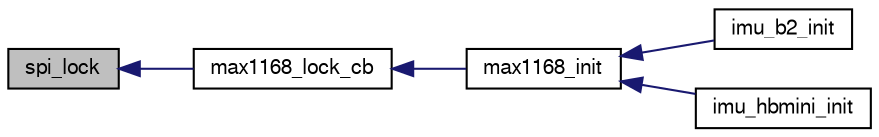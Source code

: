 digraph "spi_lock"
{
  edge [fontname="FreeSans",fontsize="10",labelfontname="FreeSans",labelfontsize="10"];
  node [fontname="FreeSans",fontsize="10",shape=record];
  rankdir="LR";
  Node1 [label="spi_lock",height=0.2,width=0.4,color="black", fillcolor="grey75", style="filled", fontcolor="black"];
  Node1 -> Node2 [dir="back",color="midnightblue",fontsize="10",style="solid",fontname="FreeSans"];
  Node2 [label="max1168_lock_cb",height=0.2,width=0.4,color="black", fillcolor="white", style="filled",URL="$max1168_8c.html#a65bdce5cdf607ff4f87fd590f20d16c3"];
  Node2 -> Node3 [dir="back",color="midnightblue",fontsize="10",style="solid",fontname="FreeSans"];
  Node3 [label="max1168_init",height=0.2,width=0.4,color="black", fillcolor="white", style="filled",URL="$max1168_8h.html#a6130e20b7ea3c56aa94a9e449b773b4a"];
  Node3 -> Node4 [dir="back",color="midnightblue",fontsize="10",style="solid",fontname="FreeSans"];
  Node4 [label="imu_b2_init",height=0.2,width=0.4,color="black", fillcolor="white", style="filled",URL="$imu__b2_8h.html#ae570fa02d6ebd9ce0b25e7074f002d72"];
  Node3 -> Node5 [dir="back",color="midnightblue",fontsize="10",style="solid",fontname="FreeSans"];
  Node5 [label="imu_hbmini_init",height=0.2,width=0.4,color="black", fillcolor="white", style="filled",URL="$imu__hbmini_8h.html#aac46d381aad29da7884a7a0424bb9bda"];
}
